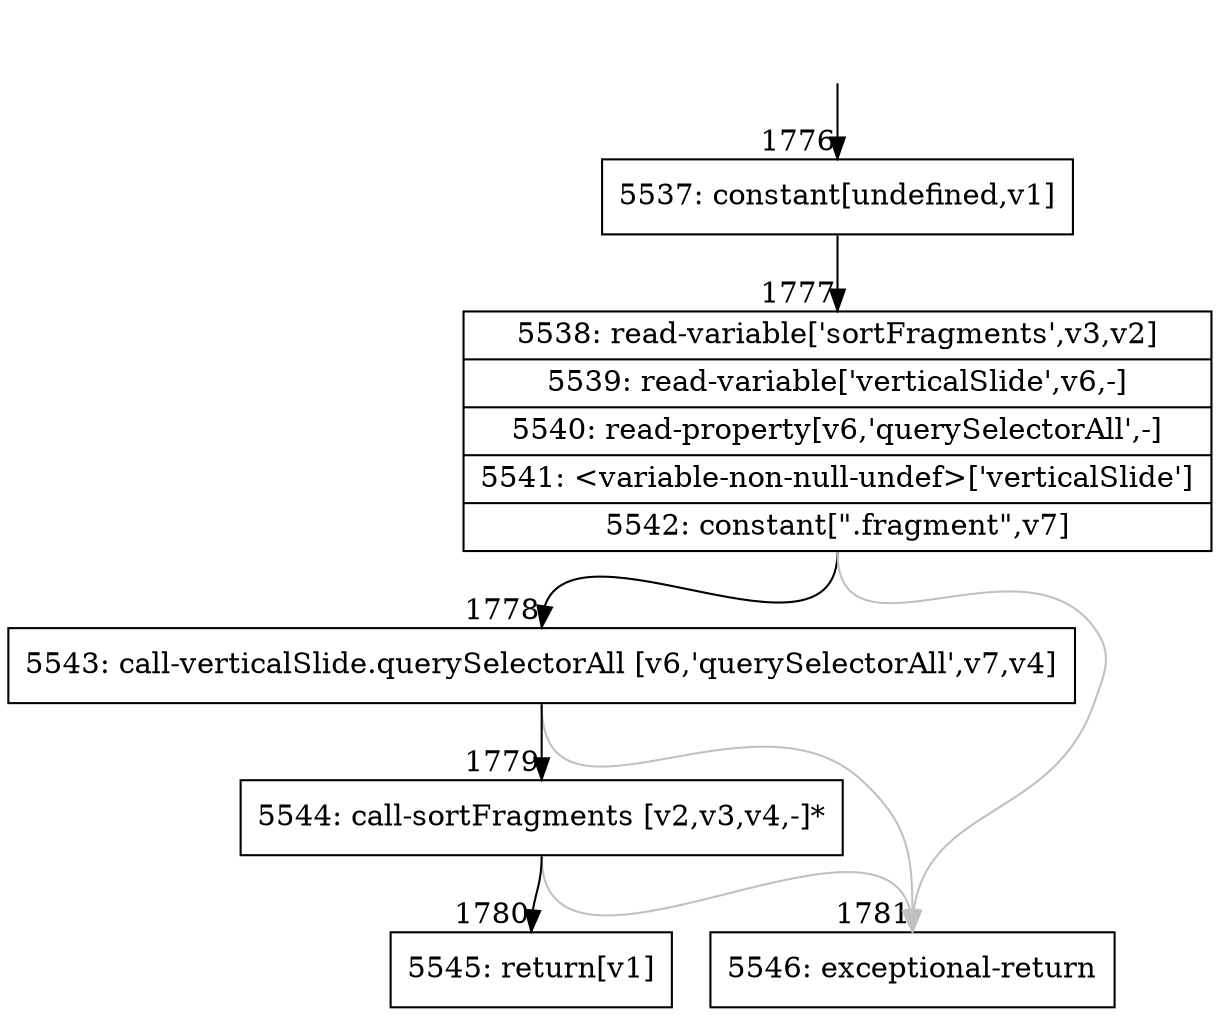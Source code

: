 digraph {
rankdir="TD"
BB_entry115[shape=none,label=""];
BB_entry115 -> BB1776 [tailport=s, headport=n, headlabel="    1776"]
BB1776 [shape=record label="{5537: constant[undefined,v1]}" ] 
BB1776 -> BB1777 [tailport=s, headport=n, headlabel="      1777"]
BB1777 [shape=record label="{5538: read-variable['sortFragments',v3,v2]|5539: read-variable['verticalSlide',v6,-]|5540: read-property[v6,'querySelectorAll',-]|5541: \<variable-non-null-undef\>['verticalSlide']|5542: constant[\".fragment\",v7]}" ] 
BB1777 -> BB1778 [tailport=s, headport=n, headlabel="      1778"]
BB1777 -> BB1781 [tailport=s, headport=n, color=gray, headlabel="      1781"]
BB1778 [shape=record label="{5543: call-verticalSlide.querySelectorAll [v6,'querySelectorAll',v7,v4]}" ] 
BB1778 -> BB1779 [tailport=s, headport=n, headlabel="      1779"]
BB1778 -> BB1781 [tailport=s, headport=n, color=gray]
BB1779 [shape=record label="{5544: call-sortFragments [v2,v3,v4,-]*}" ] 
BB1779 -> BB1780 [tailport=s, headport=n, headlabel="      1780"]
BB1779 -> BB1781 [tailport=s, headport=n, color=gray]
BB1780 [shape=record label="{5545: return[v1]}" ] 
BB1781 [shape=record label="{5546: exceptional-return}" ] 
//#$~ 2245
}
